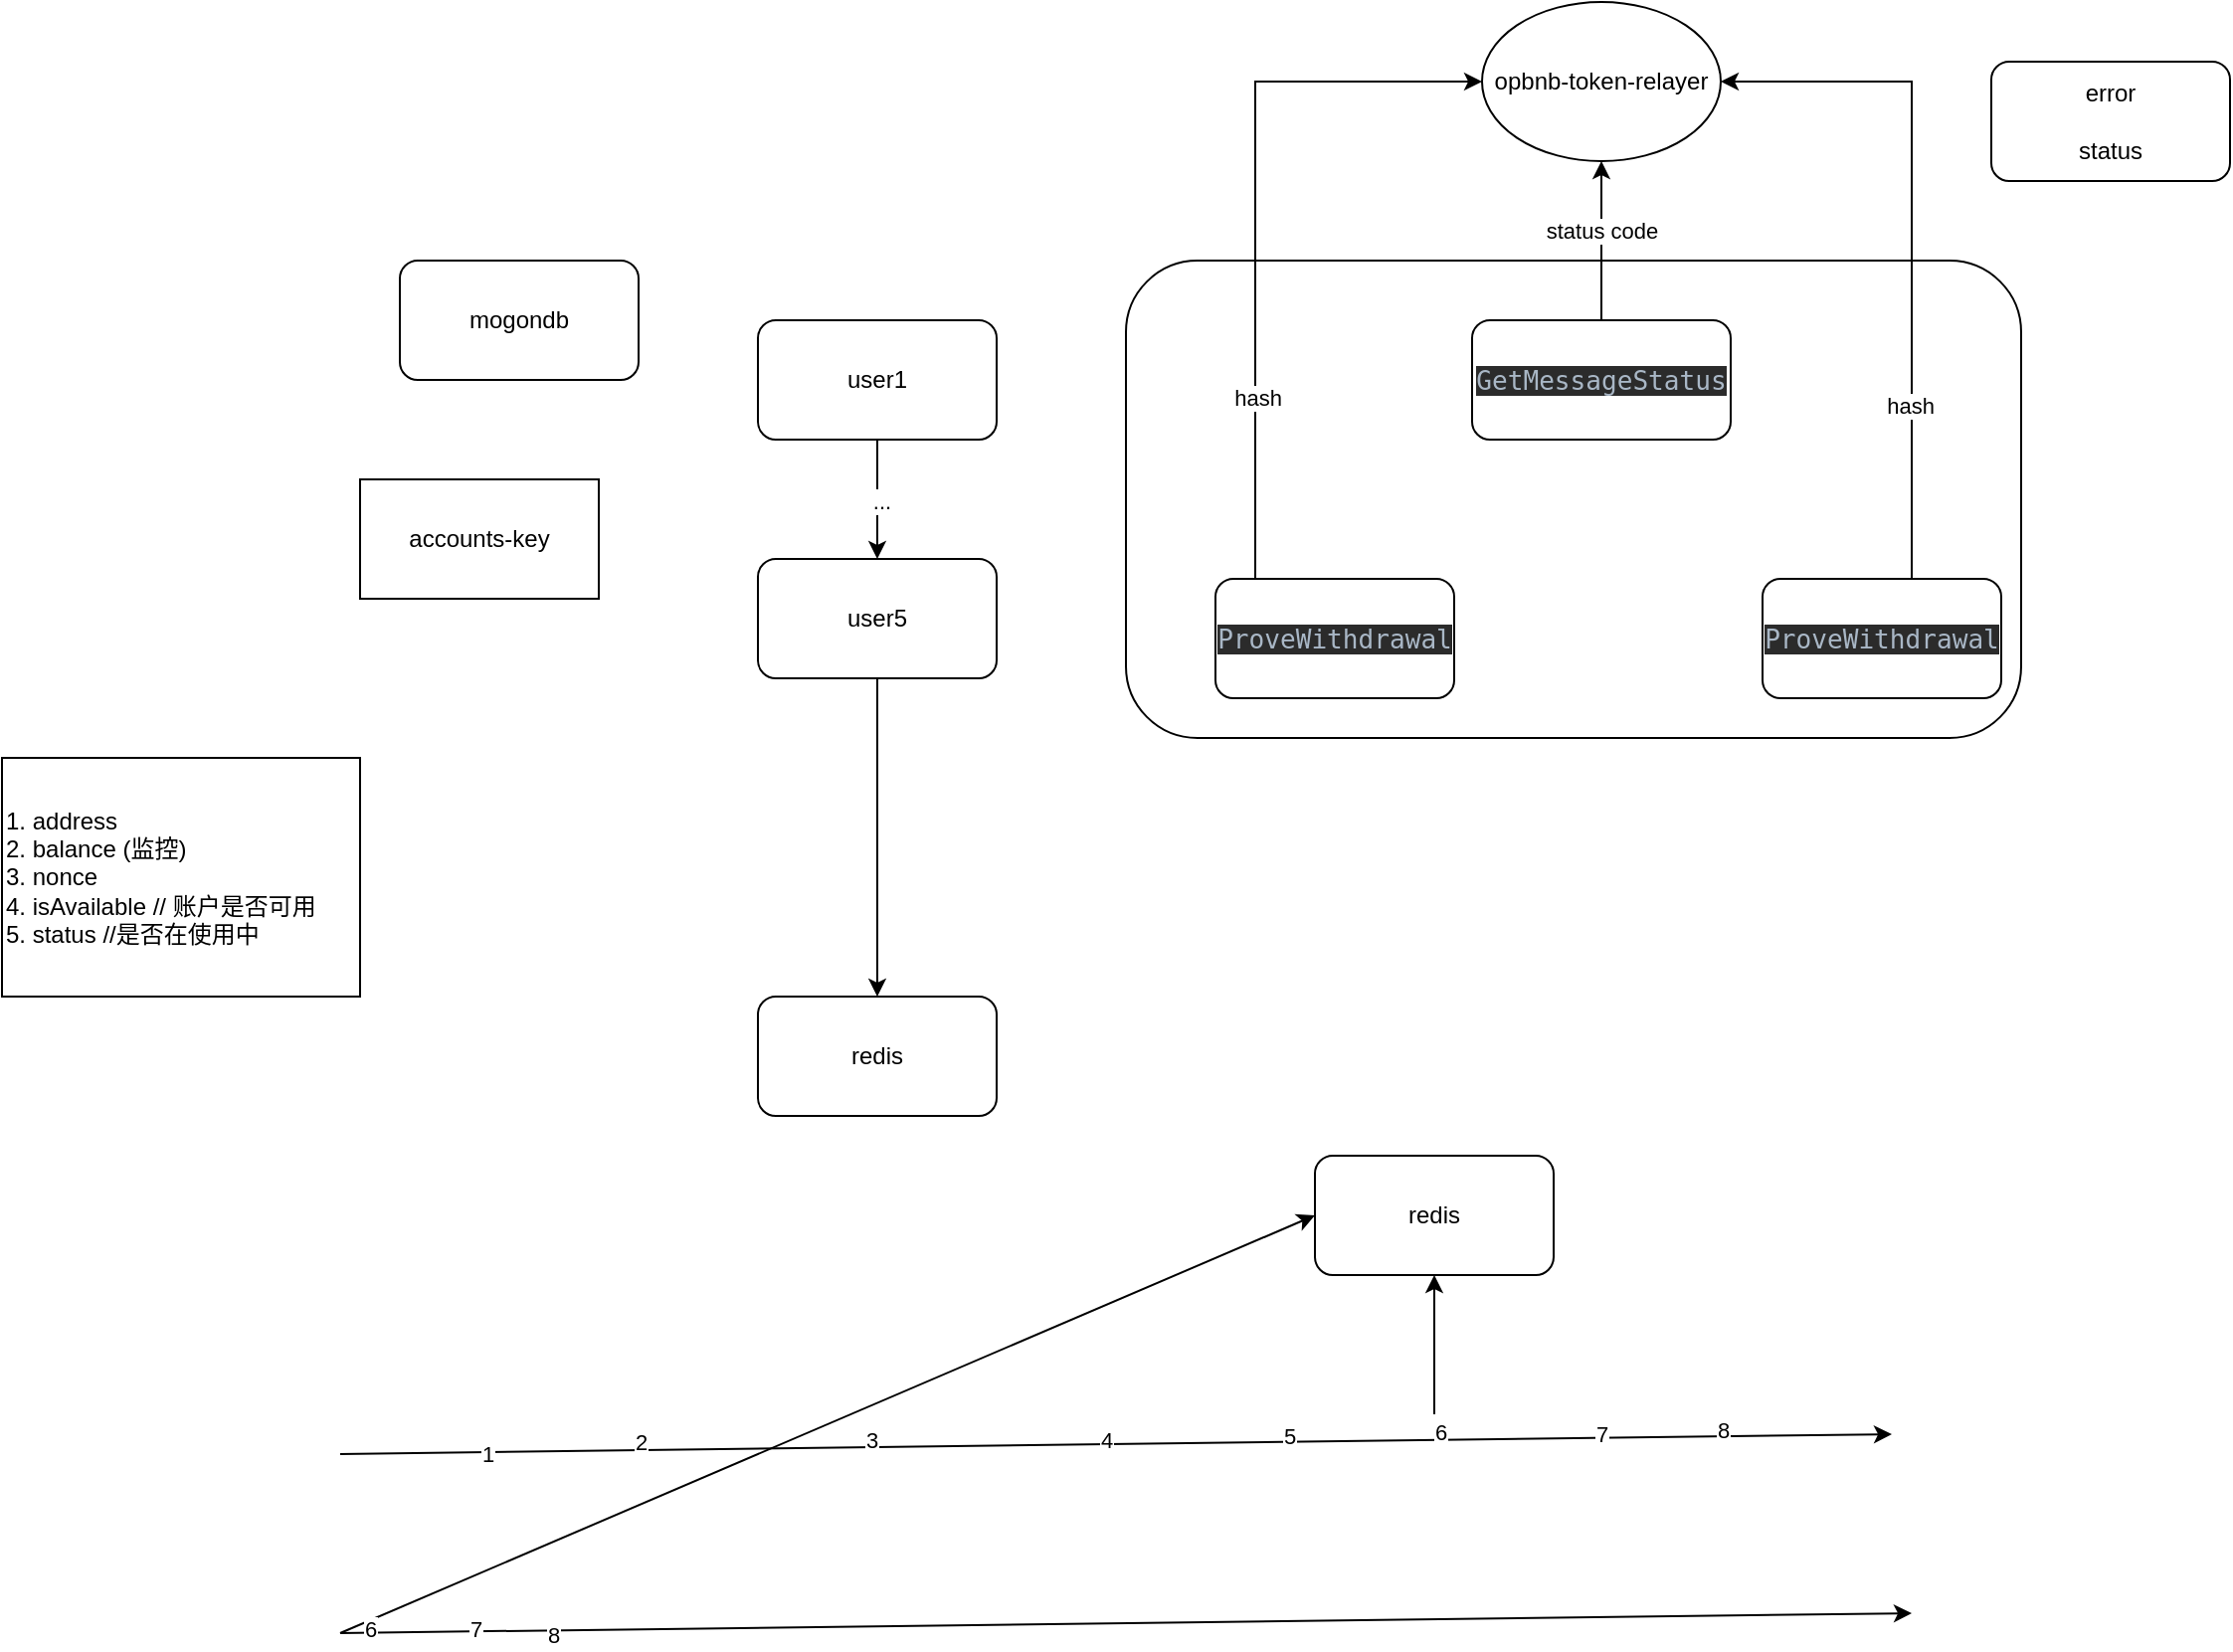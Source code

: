 <mxfile version="21.6.6" type="github">
  <diagram name="第 1 页" id="s0vs81A-JT6h5D-vbAxt">
    <mxGraphModel dx="2097" dy="805" grid="1" gridSize="10" guides="1" tooltips="1" connect="1" arrows="1" fold="1" page="1" pageScale="1" pageWidth="827" pageHeight="1169" math="0" shadow="0">
      <root>
        <mxCell id="0" />
        <mxCell id="1" parent="0" />
        <mxCell id="ppdYPIxej8ajV8jFbWGr-1" value="" style="rounded=1;whiteSpace=wrap;html=1;" parent="1" vertex="1">
          <mxGeometry x="175" y="150" width="450" height="240" as="geometry" />
        </mxCell>
        <mxCell id="ppdYPIxej8ajV8jFbWGr-18" style="edgeStyle=orthogonalEdgeStyle;rounded=0;orthogonalLoop=1;jettySize=auto;html=1;entryX=0;entryY=0.5;entryDx=0;entryDy=0;" parent="1" source="ppdYPIxej8ajV8jFbWGr-2" target="ppdYPIxej8ajV8jFbWGr-4" edge="1">
          <mxGeometry relative="1" as="geometry">
            <Array as="points">
              <mxPoint x="240" y="60" />
            </Array>
          </mxGeometry>
        </mxCell>
        <mxCell id="ppdYPIxej8ajV8jFbWGr-21" value="hash" style="edgeLabel;html=1;align=center;verticalAlign=middle;resizable=0;points=[];" parent="ppdYPIxej8ajV8jFbWGr-18" vertex="1" connectable="0">
          <mxGeometry x="-0.497" y="-1" relative="1" as="geometry">
            <mxPoint as="offset" />
          </mxGeometry>
        </mxCell>
        <mxCell id="ppdYPIxej8ajV8jFbWGr-2" value="&lt;div style=&quot;background-color: rgb(43, 43, 43); color: rgb(169, 183, 198); font-family: &amp;quot;JetBrains Mono&amp;quot;, monospace; font-size: 9.8pt;&quot;&gt;ProveWithdrawal&lt;/div&gt;" style="rounded=1;whiteSpace=wrap;html=1;" parent="1" vertex="1">
          <mxGeometry x="220" y="310" width="120" height="60" as="geometry" />
        </mxCell>
        <mxCell id="ppdYPIxej8ajV8jFbWGr-19" style="edgeStyle=orthogonalEdgeStyle;rounded=0;orthogonalLoop=1;jettySize=auto;html=1;entryX=1;entryY=0.5;entryDx=0;entryDy=0;" parent="1" source="ppdYPIxej8ajV8jFbWGr-3" target="ppdYPIxej8ajV8jFbWGr-4" edge="1">
          <mxGeometry relative="1" as="geometry">
            <Array as="points">
              <mxPoint x="570" y="60" />
            </Array>
          </mxGeometry>
        </mxCell>
        <mxCell id="ppdYPIxej8ajV8jFbWGr-20" value="hash" style="edgeLabel;html=1;align=center;verticalAlign=middle;resizable=0;points=[];" parent="ppdYPIxej8ajV8jFbWGr-19" vertex="1" connectable="0">
          <mxGeometry x="-0.498" y="1" relative="1" as="geometry">
            <mxPoint as="offset" />
          </mxGeometry>
        </mxCell>
        <mxCell id="ppdYPIxej8ajV8jFbWGr-3" value="&lt;div style=&quot;background-color: rgb(43, 43, 43); color: rgb(169, 183, 198); font-family: &amp;quot;JetBrains Mono&amp;quot;, monospace; font-size: 9.8pt;&quot;&gt;ProveWithdrawal&lt;/div&gt;" style="rounded=1;whiteSpace=wrap;html=1;" parent="1" vertex="1">
          <mxGeometry x="495" y="310" width="120" height="60" as="geometry" />
        </mxCell>
        <mxCell id="ppdYPIxej8ajV8jFbWGr-4" value="opbnb-token-relayer" style="ellipse;whiteSpace=wrap;html=1;" parent="1" vertex="1">
          <mxGeometry x="354" y="20" width="120" height="80" as="geometry" />
        </mxCell>
        <mxCell id="ppdYPIxej8ajV8jFbWGr-16" style="edgeStyle=orthogonalEdgeStyle;rounded=0;orthogonalLoop=1;jettySize=auto;html=1;entryX=0.5;entryY=1;entryDx=0;entryDy=0;" parent="1" source="ppdYPIxej8ajV8jFbWGr-6" target="ppdYPIxej8ajV8jFbWGr-4" edge="1">
          <mxGeometry relative="1" as="geometry" />
        </mxCell>
        <mxCell id="ppdYPIxej8ajV8jFbWGr-17" value="status code" style="edgeLabel;html=1;align=center;verticalAlign=middle;resizable=0;points=[];" parent="ppdYPIxej8ajV8jFbWGr-16" vertex="1" connectable="0">
          <mxGeometry x="0.125" relative="1" as="geometry">
            <mxPoint as="offset" />
          </mxGeometry>
        </mxCell>
        <mxCell id="ppdYPIxej8ajV8jFbWGr-6" value="&lt;div style=&quot;background-color: rgb(43, 43, 43); color: rgb(169, 183, 198); font-family: &amp;quot;JetBrains Mono&amp;quot;, monospace; font-size: 9.8pt;&quot;&gt;GetMessageStatus&lt;/div&gt;" style="rounded=1;whiteSpace=wrap;html=1;" parent="1" vertex="1">
          <mxGeometry x="349" y="180" width="130" height="60" as="geometry" />
        </mxCell>
        <mxCell id="ppdYPIxej8ajV8jFbWGr-10" style="edgeStyle=orthogonalEdgeStyle;rounded=0;orthogonalLoop=1;jettySize=auto;html=1;" parent="1" source="ppdYPIxej8ajV8jFbWGr-7" target="ppdYPIxej8ajV8jFbWGr-9" edge="1">
          <mxGeometry relative="1" as="geometry" />
        </mxCell>
        <mxCell id="ppdYPIxej8ajV8jFbWGr-11" value="..." style="edgeLabel;html=1;align=center;verticalAlign=middle;resizable=0;points=[];" parent="ppdYPIxej8ajV8jFbWGr-10" vertex="1" connectable="0">
          <mxGeometry x="0.033" y="2" relative="1" as="geometry">
            <mxPoint as="offset" />
          </mxGeometry>
        </mxCell>
        <mxCell id="ppdYPIxej8ajV8jFbWGr-7" value="user1" style="rounded=1;whiteSpace=wrap;html=1;" parent="1" vertex="1">
          <mxGeometry x="-10" y="180" width="120" height="60" as="geometry" />
        </mxCell>
        <mxCell id="ppdYPIxej8ajV8jFbWGr-23" style="edgeStyle=orthogonalEdgeStyle;rounded=0;orthogonalLoop=1;jettySize=auto;html=1;" parent="1" source="ppdYPIxej8ajV8jFbWGr-9" edge="1">
          <mxGeometry relative="1" as="geometry">
            <mxPoint x="50" y="520" as="targetPoint" />
          </mxGeometry>
        </mxCell>
        <mxCell id="ppdYPIxej8ajV8jFbWGr-9" value="user5" style="rounded=1;whiteSpace=wrap;html=1;" parent="1" vertex="1">
          <mxGeometry x="-10" y="300" width="120" height="60" as="geometry" />
        </mxCell>
        <mxCell id="ppdYPIxej8ajV8jFbWGr-13" value="mogondb" style="rounded=1;whiteSpace=wrap;html=1;" parent="1" vertex="1">
          <mxGeometry x="-190" y="150" width="120" height="60" as="geometry" />
        </mxCell>
        <mxCell id="ppdYPIxej8ajV8jFbWGr-14" value="accounts-key" style="whiteSpace=wrap;html=1;" parent="1" vertex="1">
          <mxGeometry x="-210" y="260" width="120" height="60" as="geometry" />
        </mxCell>
        <mxCell id="ppdYPIxej8ajV8jFbWGr-15" value="1. address&amp;nbsp;&lt;br&gt;2. balance (监控)&lt;br&gt;3. nonce&lt;br&gt;4. isAvailable // 账户是否可用&lt;br&gt;5. status //是否在使用中" style="whiteSpace=wrap;html=1;align=left;" parent="1" vertex="1">
          <mxGeometry x="-390" y="400" width="180" height="120" as="geometry" />
        </mxCell>
        <mxCell id="ppdYPIxej8ajV8jFbWGr-22" value="error&lt;br&gt;&lt;br&gt;status&lt;br&gt;" style="rounded=1;whiteSpace=wrap;html=1;" parent="1" vertex="1">
          <mxGeometry x="610" y="50" width="120" height="60" as="geometry" />
        </mxCell>
        <mxCell id="ppdYPIxej8ajV8jFbWGr-24" value="redis" style="rounded=1;whiteSpace=wrap;html=1;" parent="1" vertex="1">
          <mxGeometry x="-10" y="520" width="120" height="60" as="geometry" />
        </mxCell>
        <mxCell id="ppdYPIxej8ajV8jFbWGr-25" value="" style="endArrow=classic;html=1;rounded=0;" parent="1" edge="1">
          <mxGeometry width="50" height="50" relative="1" as="geometry">
            <mxPoint x="-220" y="750" as="sourcePoint" />
            <mxPoint x="560" y="740" as="targetPoint" />
          </mxGeometry>
        </mxCell>
        <mxCell id="ppdYPIxej8ajV8jFbWGr-26" value="1" style="edgeLabel;html=1;align=center;verticalAlign=middle;resizable=0;points=[];" parent="ppdYPIxej8ajV8jFbWGr-25" vertex="1" connectable="0">
          <mxGeometry x="-0.81" y="-1" relative="1" as="geometry">
            <mxPoint as="offset" />
          </mxGeometry>
        </mxCell>
        <mxCell id="ppdYPIxej8ajV8jFbWGr-27" value="2" style="edgeLabel;html=1;align=center;verticalAlign=middle;resizable=0;points=[];" parent="ppdYPIxej8ajV8jFbWGr-25" vertex="1" connectable="0">
          <mxGeometry x="-0.613" y="4" relative="1" as="geometry">
            <mxPoint as="offset" />
          </mxGeometry>
        </mxCell>
        <mxCell id="ppdYPIxej8ajV8jFbWGr-28" value="3" style="edgeLabel;html=1;align=center;verticalAlign=middle;resizable=0;points=[];" parent="ppdYPIxej8ajV8jFbWGr-25" vertex="1" connectable="0">
          <mxGeometry x="-0.315" y="4" relative="1" as="geometry">
            <mxPoint as="offset" />
          </mxGeometry>
        </mxCell>
        <mxCell id="ppdYPIxej8ajV8jFbWGr-29" value="4" style="edgeLabel;html=1;align=center;verticalAlign=middle;resizable=0;points=[];" parent="ppdYPIxej8ajV8jFbWGr-25" vertex="1" connectable="0">
          <mxGeometry x="-0.013" y="2" relative="1" as="geometry">
            <mxPoint as="offset" />
          </mxGeometry>
        </mxCell>
        <mxCell id="ppdYPIxej8ajV8jFbWGr-30" value="5" style="edgeLabel;html=1;align=center;verticalAlign=middle;resizable=0;points=[];" parent="ppdYPIxej8ajV8jFbWGr-25" vertex="1" connectable="0">
          <mxGeometry x="0.223" y="3" relative="1" as="geometry">
            <mxPoint as="offset" />
          </mxGeometry>
        </mxCell>
        <mxCell id="ppdYPIxej8ajV8jFbWGr-32" value="6" style="edgeLabel;html=1;align=center;verticalAlign=middle;resizable=0;points=[];" parent="ppdYPIxej8ajV8jFbWGr-25" vertex="1" connectable="0">
          <mxGeometry x="0.418" y="4" relative="1" as="geometry">
            <mxPoint as="offset" />
          </mxGeometry>
        </mxCell>
        <mxCell id="ppdYPIxej8ajV8jFbWGr-35" value="7" style="edgeLabel;html=1;align=center;verticalAlign=middle;resizable=0;points=[];" parent="ppdYPIxej8ajV8jFbWGr-25" vertex="1" connectable="0">
          <mxGeometry x="0.626" y="2" relative="1" as="geometry">
            <mxPoint as="offset" />
          </mxGeometry>
        </mxCell>
        <mxCell id="ppdYPIxej8ajV8jFbWGr-36" value="8" style="edgeLabel;html=1;align=center;verticalAlign=middle;resizable=0;points=[];" parent="ppdYPIxej8ajV8jFbWGr-25" vertex="1" connectable="0">
          <mxGeometry x="0.78" y="3" relative="1" as="geometry">
            <mxPoint as="offset" />
          </mxGeometry>
        </mxCell>
        <mxCell id="ppdYPIxej8ajV8jFbWGr-31" value="" style="endArrow=classic;html=1;rounded=0;" parent="1" edge="1">
          <mxGeometry width="50" height="50" relative="1" as="geometry">
            <mxPoint x="-220" y="840" as="sourcePoint" />
            <mxPoint x="570" y="830" as="targetPoint" />
          </mxGeometry>
        </mxCell>
        <mxCell id="ppdYPIxej8ajV8jFbWGr-39" value="7" style="edgeLabel;html=1;align=center;verticalAlign=middle;resizable=0;points=[];" parent="ppdYPIxej8ajV8jFbWGr-31" vertex="1" connectable="0">
          <mxGeometry x="-0.828" y="1" relative="1" as="geometry">
            <mxPoint as="offset" />
          </mxGeometry>
        </mxCell>
        <mxCell id="ppdYPIxej8ajV8jFbWGr-40" value="8" style="edgeLabel;html=1;align=center;verticalAlign=middle;resizable=0;points=[];" parent="ppdYPIxej8ajV8jFbWGr-31" vertex="1" connectable="0">
          <mxGeometry x="-0.729" y="-2" relative="1" as="geometry">
            <mxPoint as="offset" />
          </mxGeometry>
        </mxCell>
        <mxCell id="ppdYPIxej8ajV8jFbWGr-33" value="redis" style="rounded=1;whiteSpace=wrap;html=1;" parent="1" vertex="1">
          <mxGeometry x="270" y="600" width="120" height="60" as="geometry" />
        </mxCell>
        <mxCell id="ppdYPIxej8ajV8jFbWGr-34" value="" style="endArrow=classic;html=1;rounded=0;" parent="1" edge="1">
          <mxGeometry width="50" height="50" relative="1" as="geometry">
            <mxPoint x="330" y="730" as="sourcePoint" />
            <mxPoint x="330" y="660" as="targetPoint" />
          </mxGeometry>
        </mxCell>
        <mxCell id="ppdYPIxej8ajV8jFbWGr-37" value="" style="endArrow=classic;html=1;rounded=0;entryX=0;entryY=0.5;entryDx=0;entryDy=0;" parent="1" target="ppdYPIxej8ajV8jFbWGr-33" edge="1">
          <mxGeometry width="50" height="50" relative="1" as="geometry">
            <mxPoint x="-220" y="840" as="sourcePoint" />
            <mxPoint x="280" y="650" as="targetPoint" />
          </mxGeometry>
        </mxCell>
        <mxCell id="ppdYPIxej8ajV8jFbWGr-38" value="6" style="edgeLabel;html=1;align=center;verticalAlign=middle;resizable=0;points=[];" parent="ppdYPIxej8ajV8jFbWGr-37" vertex="1" connectable="0">
          <mxGeometry x="-0.946" y="-4" relative="1" as="geometry">
            <mxPoint as="offset" />
          </mxGeometry>
        </mxCell>
      </root>
    </mxGraphModel>
  </diagram>
</mxfile>
